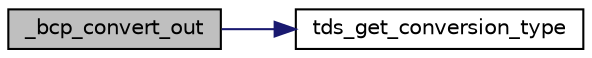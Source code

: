 digraph "_bcp_convert_out"
{
 // LATEX_PDF_SIZE
  edge [fontname="Helvetica",fontsize="10",labelfontname="Helvetica",labelfontsize="10"];
  node [fontname="Helvetica",fontsize="10",shape=record];
  rankdir="LR";
  Node1 [label="_bcp_convert_out",height=0.2,width=0.4,color="black", fillcolor="grey75", style="filled", fontcolor="black",tooltip="Convert column for output (usually to a file) Conversion is slightly different from input as:"];
  Node1 -> Node2 [color="midnightblue",fontsize="10",style="solid",fontname="Helvetica"];
  Node2 [label="tds_get_conversion_type",height=0.2,width=0.4,color="black", fillcolor="white", style="filled",URL="$a00449.html#a0383d5dcb629582266a442f0f0dbd13a",tooltip="Return type suitable for conversions (convert all nullable types to fixed type)"];
}
